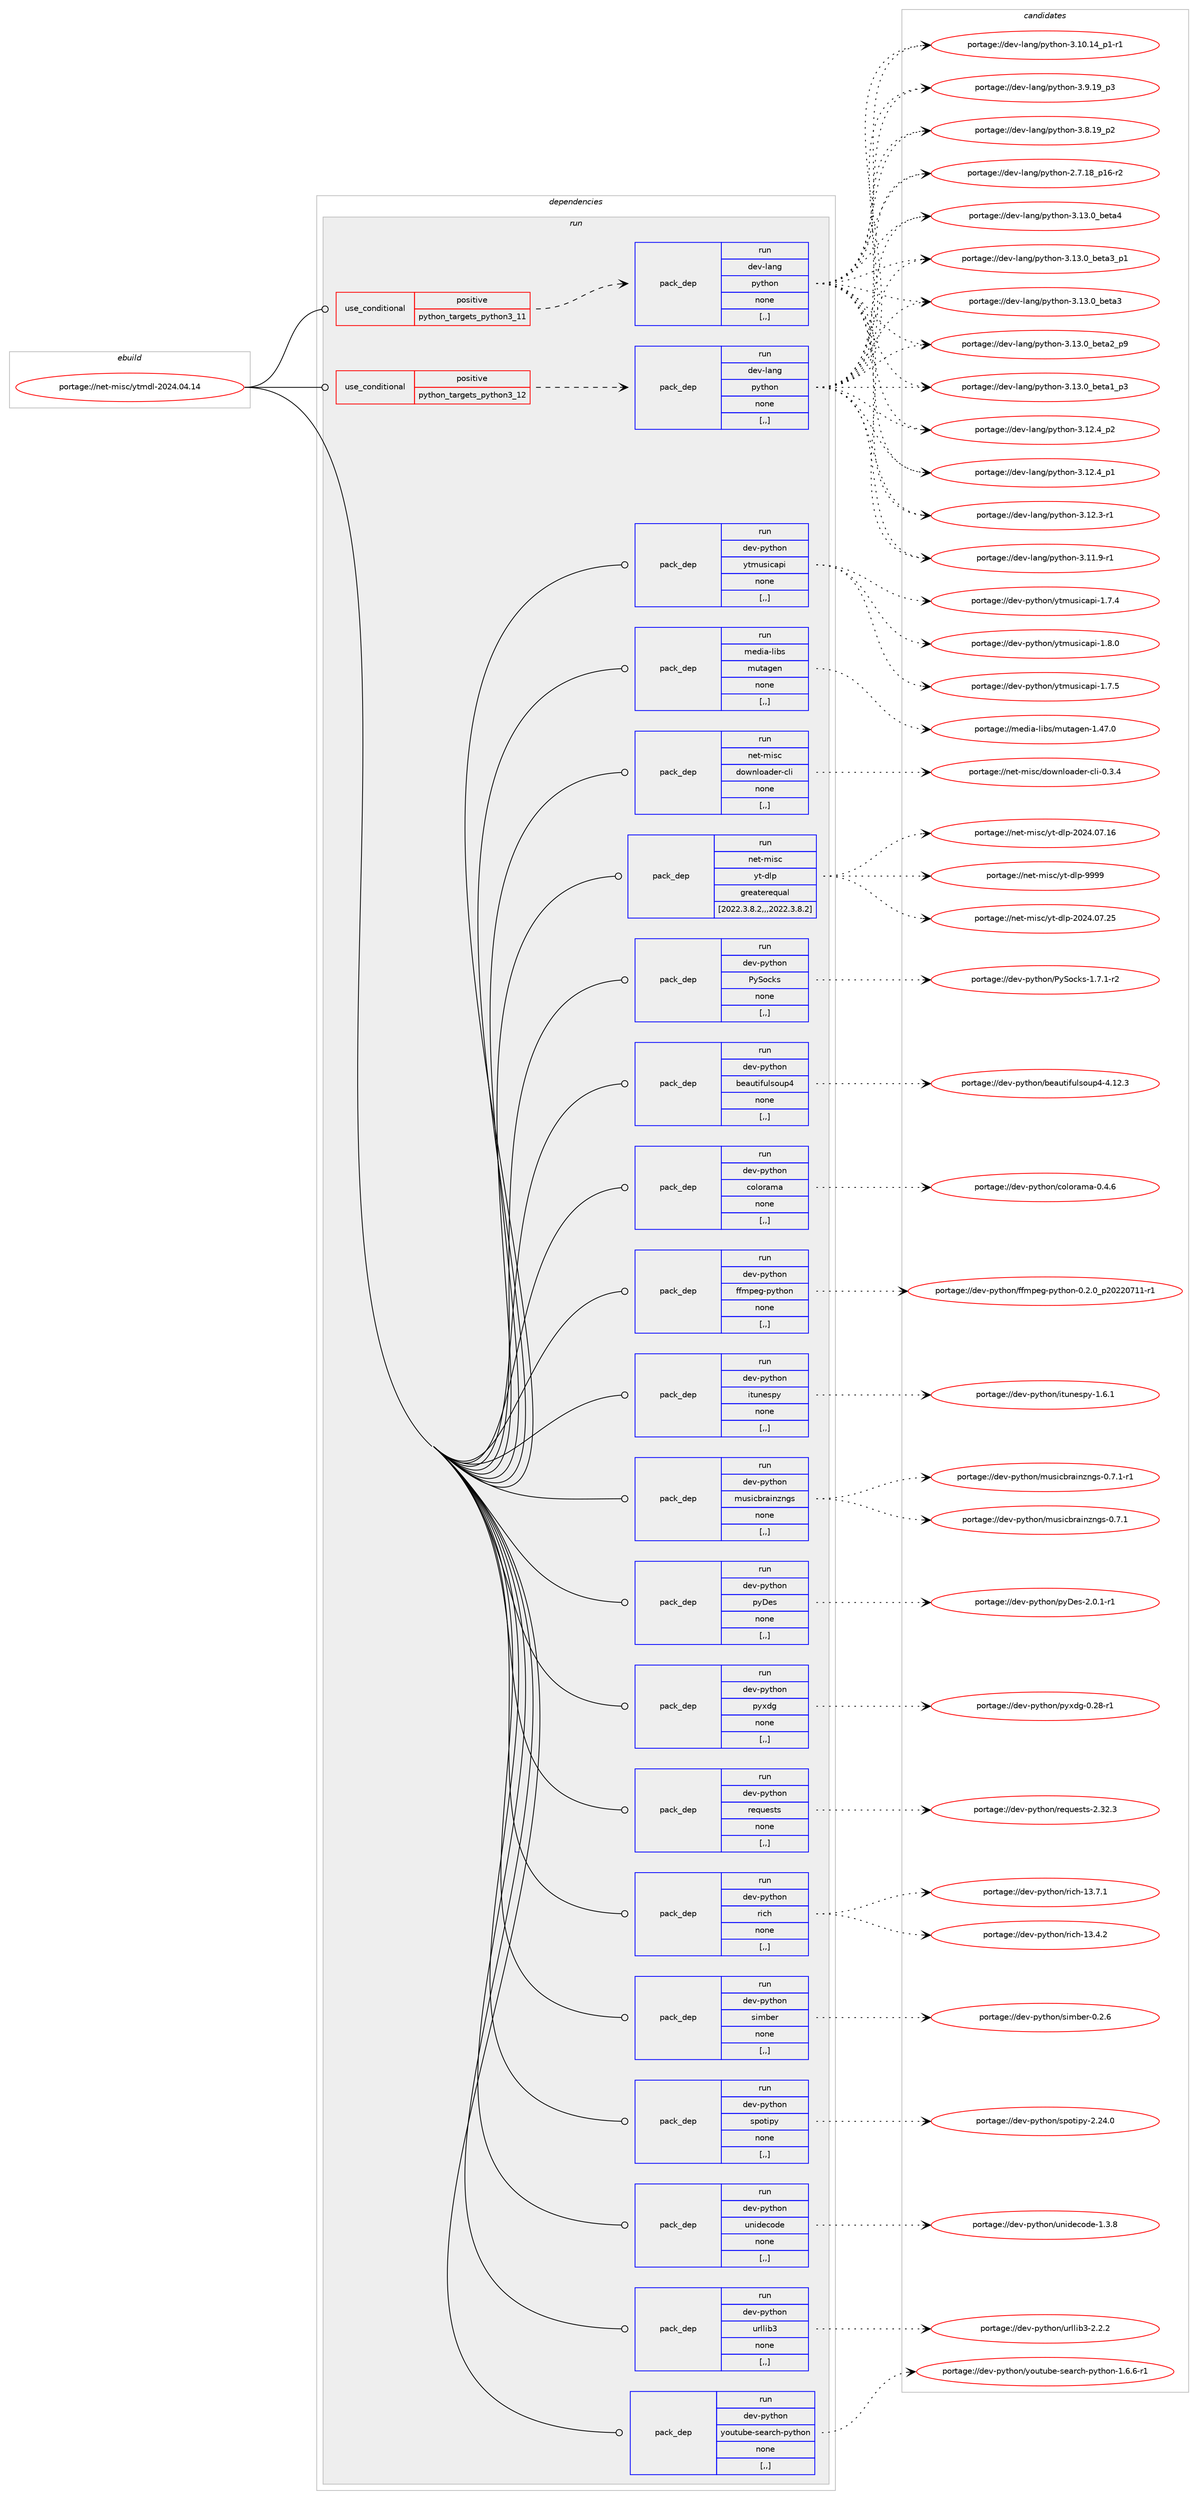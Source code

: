 digraph prolog {

# *************
# Graph options
# *************

newrank=true;
concentrate=true;
compound=true;
graph [rankdir=LR,fontname=Helvetica,fontsize=10,ranksep=1.5];#, ranksep=2.5, nodesep=0.2];
edge  [arrowhead=vee];
node  [fontname=Helvetica,fontsize=10];

# **********
# The ebuild
# **********

subgraph cluster_leftcol {
color=gray;
label=<<i>ebuild</i>>;
id [label="portage://net-misc/ytmdl-2024.04.14", color=red, width=4, href="../net-misc/ytmdl-2024.04.14.svg"];
}

# ****************
# The dependencies
# ****************

subgraph cluster_midcol {
color=gray;
label=<<i>dependencies</i>>;
subgraph cluster_compile {
fillcolor="#eeeeee";
style=filled;
label=<<i>compile</i>>;
}
subgraph cluster_compileandrun {
fillcolor="#eeeeee";
style=filled;
label=<<i>compile and run</i>>;
}
subgraph cluster_run {
fillcolor="#eeeeee";
style=filled;
label=<<i>run</i>>;
subgraph cond99617 {
dependency378109 [label=<<TABLE BORDER="0" CELLBORDER="1" CELLSPACING="0" CELLPADDING="4"><TR><TD ROWSPAN="3" CELLPADDING="10">use_conditional</TD></TR><TR><TD>positive</TD></TR><TR><TD>python_targets_python3_11</TD></TR></TABLE>>, shape=none, color=red];
subgraph pack275764 {
dependency378110 [label=<<TABLE BORDER="0" CELLBORDER="1" CELLSPACING="0" CELLPADDING="4" WIDTH="220"><TR><TD ROWSPAN="6" CELLPADDING="30">pack_dep</TD></TR><TR><TD WIDTH="110">run</TD></TR><TR><TD>dev-lang</TD></TR><TR><TD>python</TD></TR><TR><TD>none</TD></TR><TR><TD>[,,]</TD></TR></TABLE>>, shape=none, color=blue];
}
dependency378109:e -> dependency378110:w [weight=20,style="dashed",arrowhead="vee"];
}
id:e -> dependency378109:w [weight=20,style="solid",arrowhead="odot"];
subgraph cond99618 {
dependency378111 [label=<<TABLE BORDER="0" CELLBORDER="1" CELLSPACING="0" CELLPADDING="4"><TR><TD ROWSPAN="3" CELLPADDING="10">use_conditional</TD></TR><TR><TD>positive</TD></TR><TR><TD>python_targets_python3_12</TD></TR></TABLE>>, shape=none, color=red];
subgraph pack275765 {
dependency378112 [label=<<TABLE BORDER="0" CELLBORDER="1" CELLSPACING="0" CELLPADDING="4" WIDTH="220"><TR><TD ROWSPAN="6" CELLPADDING="30">pack_dep</TD></TR><TR><TD WIDTH="110">run</TD></TR><TR><TD>dev-lang</TD></TR><TR><TD>python</TD></TR><TR><TD>none</TD></TR><TR><TD>[,,]</TD></TR></TABLE>>, shape=none, color=blue];
}
dependency378111:e -> dependency378112:w [weight=20,style="dashed",arrowhead="vee"];
}
id:e -> dependency378111:w [weight=20,style="solid",arrowhead="odot"];
subgraph pack275766 {
dependency378113 [label=<<TABLE BORDER="0" CELLBORDER="1" CELLSPACING="0" CELLPADDING="4" WIDTH="220"><TR><TD ROWSPAN="6" CELLPADDING="30">pack_dep</TD></TR><TR><TD WIDTH="110">run</TD></TR><TR><TD>dev-python</TD></TR><TR><TD>PySocks</TD></TR><TR><TD>none</TD></TR><TR><TD>[,,]</TD></TR></TABLE>>, shape=none, color=blue];
}
id:e -> dependency378113:w [weight=20,style="solid",arrowhead="odot"];
subgraph pack275767 {
dependency378114 [label=<<TABLE BORDER="0" CELLBORDER="1" CELLSPACING="0" CELLPADDING="4" WIDTH="220"><TR><TD ROWSPAN="6" CELLPADDING="30">pack_dep</TD></TR><TR><TD WIDTH="110">run</TD></TR><TR><TD>dev-python</TD></TR><TR><TD>beautifulsoup4</TD></TR><TR><TD>none</TD></TR><TR><TD>[,,]</TD></TR></TABLE>>, shape=none, color=blue];
}
id:e -> dependency378114:w [weight=20,style="solid",arrowhead="odot"];
subgraph pack275768 {
dependency378115 [label=<<TABLE BORDER="0" CELLBORDER="1" CELLSPACING="0" CELLPADDING="4" WIDTH="220"><TR><TD ROWSPAN="6" CELLPADDING="30">pack_dep</TD></TR><TR><TD WIDTH="110">run</TD></TR><TR><TD>dev-python</TD></TR><TR><TD>colorama</TD></TR><TR><TD>none</TD></TR><TR><TD>[,,]</TD></TR></TABLE>>, shape=none, color=blue];
}
id:e -> dependency378115:w [weight=20,style="solid",arrowhead="odot"];
subgraph pack275769 {
dependency378116 [label=<<TABLE BORDER="0" CELLBORDER="1" CELLSPACING="0" CELLPADDING="4" WIDTH="220"><TR><TD ROWSPAN="6" CELLPADDING="30">pack_dep</TD></TR><TR><TD WIDTH="110">run</TD></TR><TR><TD>dev-python</TD></TR><TR><TD>ffmpeg-python</TD></TR><TR><TD>none</TD></TR><TR><TD>[,,]</TD></TR></TABLE>>, shape=none, color=blue];
}
id:e -> dependency378116:w [weight=20,style="solid",arrowhead="odot"];
subgraph pack275770 {
dependency378117 [label=<<TABLE BORDER="0" CELLBORDER="1" CELLSPACING="0" CELLPADDING="4" WIDTH="220"><TR><TD ROWSPAN="6" CELLPADDING="30">pack_dep</TD></TR><TR><TD WIDTH="110">run</TD></TR><TR><TD>dev-python</TD></TR><TR><TD>itunespy</TD></TR><TR><TD>none</TD></TR><TR><TD>[,,]</TD></TR></TABLE>>, shape=none, color=blue];
}
id:e -> dependency378117:w [weight=20,style="solid",arrowhead="odot"];
subgraph pack275771 {
dependency378118 [label=<<TABLE BORDER="0" CELLBORDER="1" CELLSPACING="0" CELLPADDING="4" WIDTH="220"><TR><TD ROWSPAN="6" CELLPADDING="30">pack_dep</TD></TR><TR><TD WIDTH="110">run</TD></TR><TR><TD>dev-python</TD></TR><TR><TD>musicbrainzngs</TD></TR><TR><TD>none</TD></TR><TR><TD>[,,]</TD></TR></TABLE>>, shape=none, color=blue];
}
id:e -> dependency378118:w [weight=20,style="solid",arrowhead="odot"];
subgraph pack275772 {
dependency378119 [label=<<TABLE BORDER="0" CELLBORDER="1" CELLSPACING="0" CELLPADDING="4" WIDTH="220"><TR><TD ROWSPAN="6" CELLPADDING="30">pack_dep</TD></TR><TR><TD WIDTH="110">run</TD></TR><TR><TD>dev-python</TD></TR><TR><TD>pyDes</TD></TR><TR><TD>none</TD></TR><TR><TD>[,,]</TD></TR></TABLE>>, shape=none, color=blue];
}
id:e -> dependency378119:w [weight=20,style="solid",arrowhead="odot"];
subgraph pack275773 {
dependency378120 [label=<<TABLE BORDER="0" CELLBORDER="1" CELLSPACING="0" CELLPADDING="4" WIDTH="220"><TR><TD ROWSPAN="6" CELLPADDING="30">pack_dep</TD></TR><TR><TD WIDTH="110">run</TD></TR><TR><TD>dev-python</TD></TR><TR><TD>pyxdg</TD></TR><TR><TD>none</TD></TR><TR><TD>[,,]</TD></TR></TABLE>>, shape=none, color=blue];
}
id:e -> dependency378120:w [weight=20,style="solid",arrowhead="odot"];
subgraph pack275774 {
dependency378121 [label=<<TABLE BORDER="0" CELLBORDER="1" CELLSPACING="0" CELLPADDING="4" WIDTH="220"><TR><TD ROWSPAN="6" CELLPADDING="30">pack_dep</TD></TR><TR><TD WIDTH="110">run</TD></TR><TR><TD>dev-python</TD></TR><TR><TD>requests</TD></TR><TR><TD>none</TD></TR><TR><TD>[,,]</TD></TR></TABLE>>, shape=none, color=blue];
}
id:e -> dependency378121:w [weight=20,style="solid",arrowhead="odot"];
subgraph pack275775 {
dependency378122 [label=<<TABLE BORDER="0" CELLBORDER="1" CELLSPACING="0" CELLPADDING="4" WIDTH="220"><TR><TD ROWSPAN="6" CELLPADDING="30">pack_dep</TD></TR><TR><TD WIDTH="110">run</TD></TR><TR><TD>dev-python</TD></TR><TR><TD>rich</TD></TR><TR><TD>none</TD></TR><TR><TD>[,,]</TD></TR></TABLE>>, shape=none, color=blue];
}
id:e -> dependency378122:w [weight=20,style="solid",arrowhead="odot"];
subgraph pack275776 {
dependency378123 [label=<<TABLE BORDER="0" CELLBORDER="1" CELLSPACING="0" CELLPADDING="4" WIDTH="220"><TR><TD ROWSPAN="6" CELLPADDING="30">pack_dep</TD></TR><TR><TD WIDTH="110">run</TD></TR><TR><TD>dev-python</TD></TR><TR><TD>simber</TD></TR><TR><TD>none</TD></TR><TR><TD>[,,]</TD></TR></TABLE>>, shape=none, color=blue];
}
id:e -> dependency378123:w [weight=20,style="solid",arrowhead="odot"];
subgraph pack275777 {
dependency378124 [label=<<TABLE BORDER="0" CELLBORDER="1" CELLSPACING="0" CELLPADDING="4" WIDTH="220"><TR><TD ROWSPAN="6" CELLPADDING="30">pack_dep</TD></TR><TR><TD WIDTH="110">run</TD></TR><TR><TD>dev-python</TD></TR><TR><TD>spotipy</TD></TR><TR><TD>none</TD></TR><TR><TD>[,,]</TD></TR></TABLE>>, shape=none, color=blue];
}
id:e -> dependency378124:w [weight=20,style="solid",arrowhead="odot"];
subgraph pack275778 {
dependency378125 [label=<<TABLE BORDER="0" CELLBORDER="1" CELLSPACING="0" CELLPADDING="4" WIDTH="220"><TR><TD ROWSPAN="6" CELLPADDING="30">pack_dep</TD></TR><TR><TD WIDTH="110">run</TD></TR><TR><TD>dev-python</TD></TR><TR><TD>unidecode</TD></TR><TR><TD>none</TD></TR><TR><TD>[,,]</TD></TR></TABLE>>, shape=none, color=blue];
}
id:e -> dependency378125:w [weight=20,style="solid",arrowhead="odot"];
subgraph pack275779 {
dependency378126 [label=<<TABLE BORDER="0" CELLBORDER="1" CELLSPACING="0" CELLPADDING="4" WIDTH="220"><TR><TD ROWSPAN="6" CELLPADDING="30">pack_dep</TD></TR><TR><TD WIDTH="110">run</TD></TR><TR><TD>dev-python</TD></TR><TR><TD>urllib3</TD></TR><TR><TD>none</TD></TR><TR><TD>[,,]</TD></TR></TABLE>>, shape=none, color=blue];
}
id:e -> dependency378126:w [weight=20,style="solid",arrowhead="odot"];
subgraph pack275780 {
dependency378127 [label=<<TABLE BORDER="0" CELLBORDER="1" CELLSPACING="0" CELLPADDING="4" WIDTH="220"><TR><TD ROWSPAN="6" CELLPADDING="30">pack_dep</TD></TR><TR><TD WIDTH="110">run</TD></TR><TR><TD>dev-python</TD></TR><TR><TD>youtube-search-python</TD></TR><TR><TD>none</TD></TR><TR><TD>[,,]</TD></TR></TABLE>>, shape=none, color=blue];
}
id:e -> dependency378127:w [weight=20,style="solid",arrowhead="odot"];
subgraph pack275781 {
dependency378128 [label=<<TABLE BORDER="0" CELLBORDER="1" CELLSPACING="0" CELLPADDING="4" WIDTH="220"><TR><TD ROWSPAN="6" CELLPADDING="30">pack_dep</TD></TR><TR><TD WIDTH="110">run</TD></TR><TR><TD>dev-python</TD></TR><TR><TD>ytmusicapi</TD></TR><TR><TD>none</TD></TR><TR><TD>[,,]</TD></TR></TABLE>>, shape=none, color=blue];
}
id:e -> dependency378128:w [weight=20,style="solid",arrowhead="odot"];
subgraph pack275782 {
dependency378129 [label=<<TABLE BORDER="0" CELLBORDER="1" CELLSPACING="0" CELLPADDING="4" WIDTH="220"><TR><TD ROWSPAN="6" CELLPADDING="30">pack_dep</TD></TR><TR><TD WIDTH="110">run</TD></TR><TR><TD>media-libs</TD></TR><TR><TD>mutagen</TD></TR><TR><TD>none</TD></TR><TR><TD>[,,]</TD></TR></TABLE>>, shape=none, color=blue];
}
id:e -> dependency378129:w [weight=20,style="solid",arrowhead="odot"];
subgraph pack275783 {
dependency378130 [label=<<TABLE BORDER="0" CELLBORDER="1" CELLSPACING="0" CELLPADDING="4" WIDTH="220"><TR><TD ROWSPAN="6" CELLPADDING="30">pack_dep</TD></TR><TR><TD WIDTH="110">run</TD></TR><TR><TD>net-misc</TD></TR><TR><TD>downloader-cli</TD></TR><TR><TD>none</TD></TR><TR><TD>[,,]</TD></TR></TABLE>>, shape=none, color=blue];
}
id:e -> dependency378130:w [weight=20,style="solid",arrowhead="odot"];
subgraph pack275784 {
dependency378131 [label=<<TABLE BORDER="0" CELLBORDER="1" CELLSPACING="0" CELLPADDING="4" WIDTH="220"><TR><TD ROWSPAN="6" CELLPADDING="30">pack_dep</TD></TR><TR><TD WIDTH="110">run</TD></TR><TR><TD>net-misc</TD></TR><TR><TD>yt-dlp</TD></TR><TR><TD>greaterequal</TD></TR><TR><TD>[2022.3.8.2,,,2022.3.8.2]</TD></TR></TABLE>>, shape=none, color=blue];
}
id:e -> dependency378131:w [weight=20,style="solid",arrowhead="odot"];
}
}

# **************
# The candidates
# **************

subgraph cluster_choices {
rank=same;
color=gray;
label=<<i>candidates</i>>;

subgraph choice275764 {
color=black;
nodesep=1;
choice1001011184510897110103471121211161041111104551464951464895981011169752 [label="portage://dev-lang/python-3.13.0_beta4", color=red, width=4,href="../dev-lang/python-3.13.0_beta4.svg"];
choice10010111845108971101034711212111610411111045514649514648959810111697519511249 [label="portage://dev-lang/python-3.13.0_beta3_p1", color=red, width=4,href="../dev-lang/python-3.13.0_beta3_p1.svg"];
choice1001011184510897110103471121211161041111104551464951464895981011169751 [label="portage://dev-lang/python-3.13.0_beta3", color=red, width=4,href="../dev-lang/python-3.13.0_beta3.svg"];
choice10010111845108971101034711212111610411111045514649514648959810111697509511257 [label="portage://dev-lang/python-3.13.0_beta2_p9", color=red, width=4,href="../dev-lang/python-3.13.0_beta2_p9.svg"];
choice10010111845108971101034711212111610411111045514649514648959810111697499511251 [label="portage://dev-lang/python-3.13.0_beta1_p3", color=red, width=4,href="../dev-lang/python-3.13.0_beta1_p3.svg"];
choice100101118451089711010347112121116104111110455146495046529511250 [label="portage://dev-lang/python-3.12.4_p2", color=red, width=4,href="../dev-lang/python-3.12.4_p2.svg"];
choice100101118451089711010347112121116104111110455146495046529511249 [label="portage://dev-lang/python-3.12.4_p1", color=red, width=4,href="../dev-lang/python-3.12.4_p1.svg"];
choice100101118451089711010347112121116104111110455146495046514511449 [label="portage://dev-lang/python-3.12.3-r1", color=red, width=4,href="../dev-lang/python-3.12.3-r1.svg"];
choice100101118451089711010347112121116104111110455146494946574511449 [label="portage://dev-lang/python-3.11.9-r1", color=red, width=4,href="../dev-lang/python-3.11.9-r1.svg"];
choice100101118451089711010347112121116104111110455146494846495295112494511449 [label="portage://dev-lang/python-3.10.14_p1-r1", color=red, width=4,href="../dev-lang/python-3.10.14_p1-r1.svg"];
choice100101118451089711010347112121116104111110455146574649579511251 [label="portage://dev-lang/python-3.9.19_p3", color=red, width=4,href="../dev-lang/python-3.9.19_p3.svg"];
choice100101118451089711010347112121116104111110455146564649579511250 [label="portage://dev-lang/python-3.8.19_p2", color=red, width=4,href="../dev-lang/python-3.8.19_p2.svg"];
choice100101118451089711010347112121116104111110455046554649569511249544511450 [label="portage://dev-lang/python-2.7.18_p16-r2", color=red, width=4,href="../dev-lang/python-2.7.18_p16-r2.svg"];
dependency378110:e -> choice1001011184510897110103471121211161041111104551464951464895981011169752:w [style=dotted,weight="100"];
dependency378110:e -> choice10010111845108971101034711212111610411111045514649514648959810111697519511249:w [style=dotted,weight="100"];
dependency378110:e -> choice1001011184510897110103471121211161041111104551464951464895981011169751:w [style=dotted,weight="100"];
dependency378110:e -> choice10010111845108971101034711212111610411111045514649514648959810111697509511257:w [style=dotted,weight="100"];
dependency378110:e -> choice10010111845108971101034711212111610411111045514649514648959810111697499511251:w [style=dotted,weight="100"];
dependency378110:e -> choice100101118451089711010347112121116104111110455146495046529511250:w [style=dotted,weight="100"];
dependency378110:e -> choice100101118451089711010347112121116104111110455146495046529511249:w [style=dotted,weight="100"];
dependency378110:e -> choice100101118451089711010347112121116104111110455146495046514511449:w [style=dotted,weight="100"];
dependency378110:e -> choice100101118451089711010347112121116104111110455146494946574511449:w [style=dotted,weight="100"];
dependency378110:e -> choice100101118451089711010347112121116104111110455146494846495295112494511449:w [style=dotted,weight="100"];
dependency378110:e -> choice100101118451089711010347112121116104111110455146574649579511251:w [style=dotted,weight="100"];
dependency378110:e -> choice100101118451089711010347112121116104111110455146564649579511250:w [style=dotted,weight="100"];
dependency378110:e -> choice100101118451089711010347112121116104111110455046554649569511249544511450:w [style=dotted,weight="100"];
}
subgraph choice275765 {
color=black;
nodesep=1;
choice1001011184510897110103471121211161041111104551464951464895981011169752 [label="portage://dev-lang/python-3.13.0_beta4", color=red, width=4,href="../dev-lang/python-3.13.0_beta4.svg"];
choice10010111845108971101034711212111610411111045514649514648959810111697519511249 [label="portage://dev-lang/python-3.13.0_beta3_p1", color=red, width=4,href="../dev-lang/python-3.13.0_beta3_p1.svg"];
choice1001011184510897110103471121211161041111104551464951464895981011169751 [label="portage://dev-lang/python-3.13.0_beta3", color=red, width=4,href="../dev-lang/python-3.13.0_beta3.svg"];
choice10010111845108971101034711212111610411111045514649514648959810111697509511257 [label="portage://dev-lang/python-3.13.0_beta2_p9", color=red, width=4,href="../dev-lang/python-3.13.0_beta2_p9.svg"];
choice10010111845108971101034711212111610411111045514649514648959810111697499511251 [label="portage://dev-lang/python-3.13.0_beta1_p3", color=red, width=4,href="../dev-lang/python-3.13.0_beta1_p3.svg"];
choice100101118451089711010347112121116104111110455146495046529511250 [label="portage://dev-lang/python-3.12.4_p2", color=red, width=4,href="../dev-lang/python-3.12.4_p2.svg"];
choice100101118451089711010347112121116104111110455146495046529511249 [label="portage://dev-lang/python-3.12.4_p1", color=red, width=4,href="../dev-lang/python-3.12.4_p1.svg"];
choice100101118451089711010347112121116104111110455146495046514511449 [label="portage://dev-lang/python-3.12.3-r1", color=red, width=4,href="../dev-lang/python-3.12.3-r1.svg"];
choice100101118451089711010347112121116104111110455146494946574511449 [label="portage://dev-lang/python-3.11.9-r1", color=red, width=4,href="../dev-lang/python-3.11.9-r1.svg"];
choice100101118451089711010347112121116104111110455146494846495295112494511449 [label="portage://dev-lang/python-3.10.14_p1-r1", color=red, width=4,href="../dev-lang/python-3.10.14_p1-r1.svg"];
choice100101118451089711010347112121116104111110455146574649579511251 [label="portage://dev-lang/python-3.9.19_p3", color=red, width=4,href="../dev-lang/python-3.9.19_p3.svg"];
choice100101118451089711010347112121116104111110455146564649579511250 [label="portage://dev-lang/python-3.8.19_p2", color=red, width=4,href="../dev-lang/python-3.8.19_p2.svg"];
choice100101118451089711010347112121116104111110455046554649569511249544511450 [label="portage://dev-lang/python-2.7.18_p16-r2", color=red, width=4,href="../dev-lang/python-2.7.18_p16-r2.svg"];
dependency378112:e -> choice1001011184510897110103471121211161041111104551464951464895981011169752:w [style=dotted,weight="100"];
dependency378112:e -> choice10010111845108971101034711212111610411111045514649514648959810111697519511249:w [style=dotted,weight="100"];
dependency378112:e -> choice1001011184510897110103471121211161041111104551464951464895981011169751:w [style=dotted,weight="100"];
dependency378112:e -> choice10010111845108971101034711212111610411111045514649514648959810111697509511257:w [style=dotted,weight="100"];
dependency378112:e -> choice10010111845108971101034711212111610411111045514649514648959810111697499511251:w [style=dotted,weight="100"];
dependency378112:e -> choice100101118451089711010347112121116104111110455146495046529511250:w [style=dotted,weight="100"];
dependency378112:e -> choice100101118451089711010347112121116104111110455146495046529511249:w [style=dotted,weight="100"];
dependency378112:e -> choice100101118451089711010347112121116104111110455146495046514511449:w [style=dotted,weight="100"];
dependency378112:e -> choice100101118451089711010347112121116104111110455146494946574511449:w [style=dotted,weight="100"];
dependency378112:e -> choice100101118451089711010347112121116104111110455146494846495295112494511449:w [style=dotted,weight="100"];
dependency378112:e -> choice100101118451089711010347112121116104111110455146574649579511251:w [style=dotted,weight="100"];
dependency378112:e -> choice100101118451089711010347112121116104111110455146564649579511250:w [style=dotted,weight="100"];
dependency378112:e -> choice100101118451089711010347112121116104111110455046554649569511249544511450:w [style=dotted,weight="100"];
}
subgraph choice275766 {
color=black;
nodesep=1;
choice10010111845112121116104111110478012183111991071154549465546494511450 [label="portage://dev-python/PySocks-1.7.1-r2", color=red, width=4,href="../dev-python/PySocks-1.7.1-r2.svg"];
dependency378113:e -> choice10010111845112121116104111110478012183111991071154549465546494511450:w [style=dotted,weight="100"];
}
subgraph choice275767 {
color=black;
nodesep=1;
choice100101118451121211161041111104798101971171161051021171081151111171125245524649504651 [label="portage://dev-python/beautifulsoup4-4.12.3", color=red, width=4,href="../dev-python/beautifulsoup4-4.12.3.svg"];
dependency378114:e -> choice100101118451121211161041111104798101971171161051021171081151111171125245524649504651:w [style=dotted,weight="100"];
}
subgraph choice275768 {
color=black;
nodesep=1;
choice1001011184511212111610411111047991111081111149710997454846524654 [label="portage://dev-python/colorama-0.4.6", color=red, width=4,href="../dev-python/colorama-0.4.6.svg"];
dependency378115:e -> choice1001011184511212111610411111047991111081111149710997454846524654:w [style=dotted,weight="100"];
}
subgraph choice275769 {
color=black;
nodesep=1;
choice1001011184511212111610411111047102102109112101103451121211161041111104548465046489511250485050485549494511449 [label="portage://dev-python/ffmpeg-python-0.2.0_p20220711-r1", color=red, width=4,href="../dev-python/ffmpeg-python-0.2.0_p20220711-r1.svg"];
dependency378116:e -> choice1001011184511212111610411111047102102109112101103451121211161041111104548465046489511250485050485549494511449:w [style=dotted,weight="100"];
}
subgraph choice275770 {
color=black;
nodesep=1;
choice1001011184511212111610411111047105116117110101115112121454946544649 [label="portage://dev-python/itunespy-1.6.1", color=red, width=4,href="../dev-python/itunespy-1.6.1.svg"];
dependency378117:e -> choice1001011184511212111610411111047105116117110101115112121454946544649:w [style=dotted,weight="100"];
}
subgraph choice275771 {
color=black;
nodesep=1;
choice10010111845112121116104111110471091171151059998114971051101221101031154548465546494511449 [label="portage://dev-python/musicbrainzngs-0.7.1-r1", color=red, width=4,href="../dev-python/musicbrainzngs-0.7.1-r1.svg"];
choice1001011184511212111610411111047109117115105999811497105110122110103115454846554649 [label="portage://dev-python/musicbrainzngs-0.7.1", color=red, width=4,href="../dev-python/musicbrainzngs-0.7.1.svg"];
dependency378118:e -> choice10010111845112121116104111110471091171151059998114971051101221101031154548465546494511449:w [style=dotted,weight="100"];
dependency378118:e -> choice1001011184511212111610411111047109117115105999811497105110122110103115454846554649:w [style=dotted,weight="100"];
}
subgraph choice275772 {
color=black;
nodesep=1;
choice1001011184511212111610411111047112121681011154550464846494511449 [label="portage://dev-python/pyDes-2.0.1-r1", color=red, width=4,href="../dev-python/pyDes-2.0.1-r1.svg"];
dependency378119:e -> choice1001011184511212111610411111047112121681011154550464846494511449:w [style=dotted,weight="100"];
}
subgraph choice275773 {
color=black;
nodesep=1;
choice100101118451121211161041111104711212112010010345484650564511449 [label="portage://dev-python/pyxdg-0.28-r1", color=red, width=4,href="../dev-python/pyxdg-0.28-r1.svg"];
dependency378120:e -> choice100101118451121211161041111104711212112010010345484650564511449:w [style=dotted,weight="100"];
}
subgraph choice275774 {
color=black;
nodesep=1;
choice100101118451121211161041111104711410111311710111511611545504651504651 [label="portage://dev-python/requests-2.32.3", color=red, width=4,href="../dev-python/requests-2.32.3.svg"];
dependency378121:e -> choice100101118451121211161041111104711410111311710111511611545504651504651:w [style=dotted,weight="100"];
}
subgraph choice275775 {
color=black;
nodesep=1;
choice10010111845112121116104111110471141059910445495146554649 [label="portage://dev-python/rich-13.7.1", color=red, width=4,href="../dev-python/rich-13.7.1.svg"];
choice10010111845112121116104111110471141059910445495146524650 [label="portage://dev-python/rich-13.4.2", color=red, width=4,href="../dev-python/rich-13.4.2.svg"];
dependency378122:e -> choice10010111845112121116104111110471141059910445495146554649:w [style=dotted,weight="100"];
dependency378122:e -> choice10010111845112121116104111110471141059910445495146524650:w [style=dotted,weight="100"];
}
subgraph choice275776 {
color=black;
nodesep=1;
choice100101118451121211161041111104711510510998101114454846504654 [label="portage://dev-python/simber-0.2.6", color=red, width=4,href="../dev-python/simber-0.2.6.svg"];
dependency378123:e -> choice100101118451121211161041111104711510510998101114454846504654:w [style=dotted,weight="100"];
}
subgraph choice275777 {
color=black;
nodesep=1;
choice100101118451121211161041111104711511211111610511212145504650524648 [label="portage://dev-python/spotipy-2.24.0", color=red, width=4,href="../dev-python/spotipy-2.24.0.svg"];
dependency378124:e -> choice100101118451121211161041111104711511211111610511212145504650524648:w [style=dotted,weight="100"];
}
subgraph choice275778 {
color=black;
nodesep=1;
choice100101118451121211161041111104711711010510010199111100101454946514656 [label="portage://dev-python/unidecode-1.3.8", color=red, width=4,href="../dev-python/unidecode-1.3.8.svg"];
dependency378125:e -> choice100101118451121211161041111104711711010510010199111100101454946514656:w [style=dotted,weight="100"];
}
subgraph choice275779 {
color=black;
nodesep=1;
choice10010111845112121116104111110471171141081081059851455046504650 [label="portage://dev-python/urllib3-2.2.2", color=red, width=4,href="../dev-python/urllib3-2.2.2.svg"];
dependency378126:e -> choice10010111845112121116104111110471171141081081059851455046504650:w [style=dotted,weight="100"];
}
subgraph choice275780 {
color=black;
nodesep=1;
choice100101118451121211161041111104712111111711611798101451151019711499104451121211161041111104549465446544511449 [label="portage://dev-python/youtube-search-python-1.6.6-r1", color=red, width=4,href="../dev-python/youtube-search-python-1.6.6-r1.svg"];
dependency378127:e -> choice100101118451121211161041111104712111111711611798101451151019711499104451121211161041111104549465446544511449:w [style=dotted,weight="100"];
}
subgraph choice275781 {
color=black;
nodesep=1;
choice10010111845112121116104111110471211161091171151059997112105454946564648 [label="portage://dev-python/ytmusicapi-1.8.0", color=red, width=4,href="../dev-python/ytmusicapi-1.8.0.svg"];
choice10010111845112121116104111110471211161091171151059997112105454946554653 [label="portage://dev-python/ytmusicapi-1.7.5", color=red, width=4,href="../dev-python/ytmusicapi-1.7.5.svg"];
choice10010111845112121116104111110471211161091171151059997112105454946554652 [label="portage://dev-python/ytmusicapi-1.7.4", color=red, width=4,href="../dev-python/ytmusicapi-1.7.4.svg"];
dependency378128:e -> choice10010111845112121116104111110471211161091171151059997112105454946564648:w [style=dotted,weight="100"];
dependency378128:e -> choice10010111845112121116104111110471211161091171151059997112105454946554653:w [style=dotted,weight="100"];
dependency378128:e -> choice10010111845112121116104111110471211161091171151059997112105454946554652:w [style=dotted,weight="100"];
}
subgraph choice275782 {
color=black;
nodesep=1;
choice109101100105974510810598115471091171169710310111045494652554648 [label="portage://media-libs/mutagen-1.47.0", color=red, width=4,href="../media-libs/mutagen-1.47.0.svg"];
dependency378129:e -> choice109101100105974510810598115471091171169710310111045494652554648:w [style=dotted,weight="100"];
}
subgraph choice275783 {
color=black;
nodesep=1;
choice110101116451091051159947100111119110108111971001011144599108105454846514652 [label="portage://net-misc/downloader-cli-0.3.4", color=red, width=4,href="../net-misc/downloader-cli-0.3.4.svg"];
dependency378130:e -> choice110101116451091051159947100111119110108111971001011144599108105454846514652:w [style=dotted,weight="100"];
}
subgraph choice275784 {
color=black;
nodesep=1;
choice110101116451091051159947121116451001081124557575757 [label="portage://net-misc/yt-dlp-9999", color=red, width=4,href="../net-misc/yt-dlp-9999.svg"];
choice110101116451091051159947121116451001081124550485052464855465053 [label="portage://net-misc/yt-dlp-2024.07.25", color=red, width=4,href="../net-misc/yt-dlp-2024.07.25.svg"];
choice110101116451091051159947121116451001081124550485052464855464954 [label="portage://net-misc/yt-dlp-2024.07.16", color=red, width=4,href="../net-misc/yt-dlp-2024.07.16.svg"];
dependency378131:e -> choice110101116451091051159947121116451001081124557575757:w [style=dotted,weight="100"];
dependency378131:e -> choice110101116451091051159947121116451001081124550485052464855465053:w [style=dotted,weight="100"];
dependency378131:e -> choice110101116451091051159947121116451001081124550485052464855464954:w [style=dotted,weight="100"];
}
}

}
